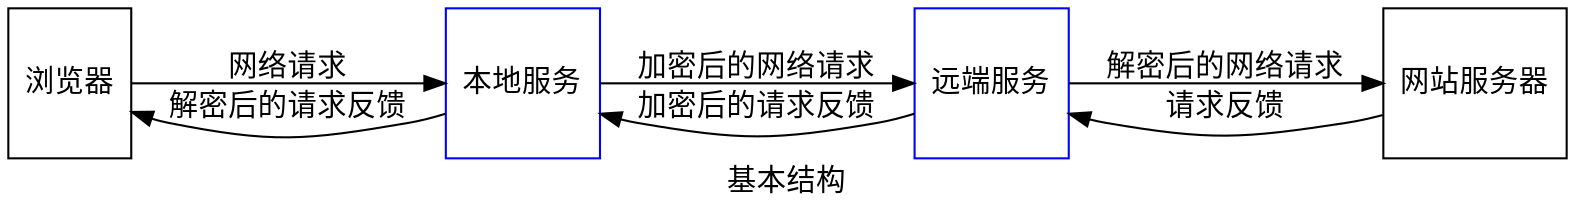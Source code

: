 digraph startgame {
    label="基本结构"
    rankdir = LR

    app[label="浏览器" shape=box, height=1]
    local[label="本地服务" shape=box, height=1, color=blue]
    remote[label="远端服务" shape=box, height=1, color=blue]
    server[label="网站服务器" shape=box, height=1]


    app -> local [label="网络请求"]
    local -> app [label="解密后的请求反馈"]

    local -> remote [label="加密后的网络请求"]
    remote -> local [label="加密后的请求反馈"]

    remote -> server [label="解密后的网络请求"]
    server -> remote [label="请求反馈"]
}